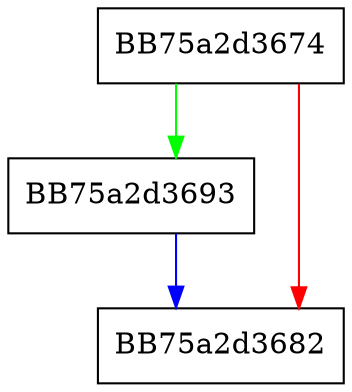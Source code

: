 digraph CloseVfos {
  node [shape="box"];
  graph [splines=ortho];
  BB75a2d3674 -> BB75a2d3693 [color="green"];
  BB75a2d3674 -> BB75a2d3682 [color="red"];
  BB75a2d3693 -> BB75a2d3682 [color="blue"];
}